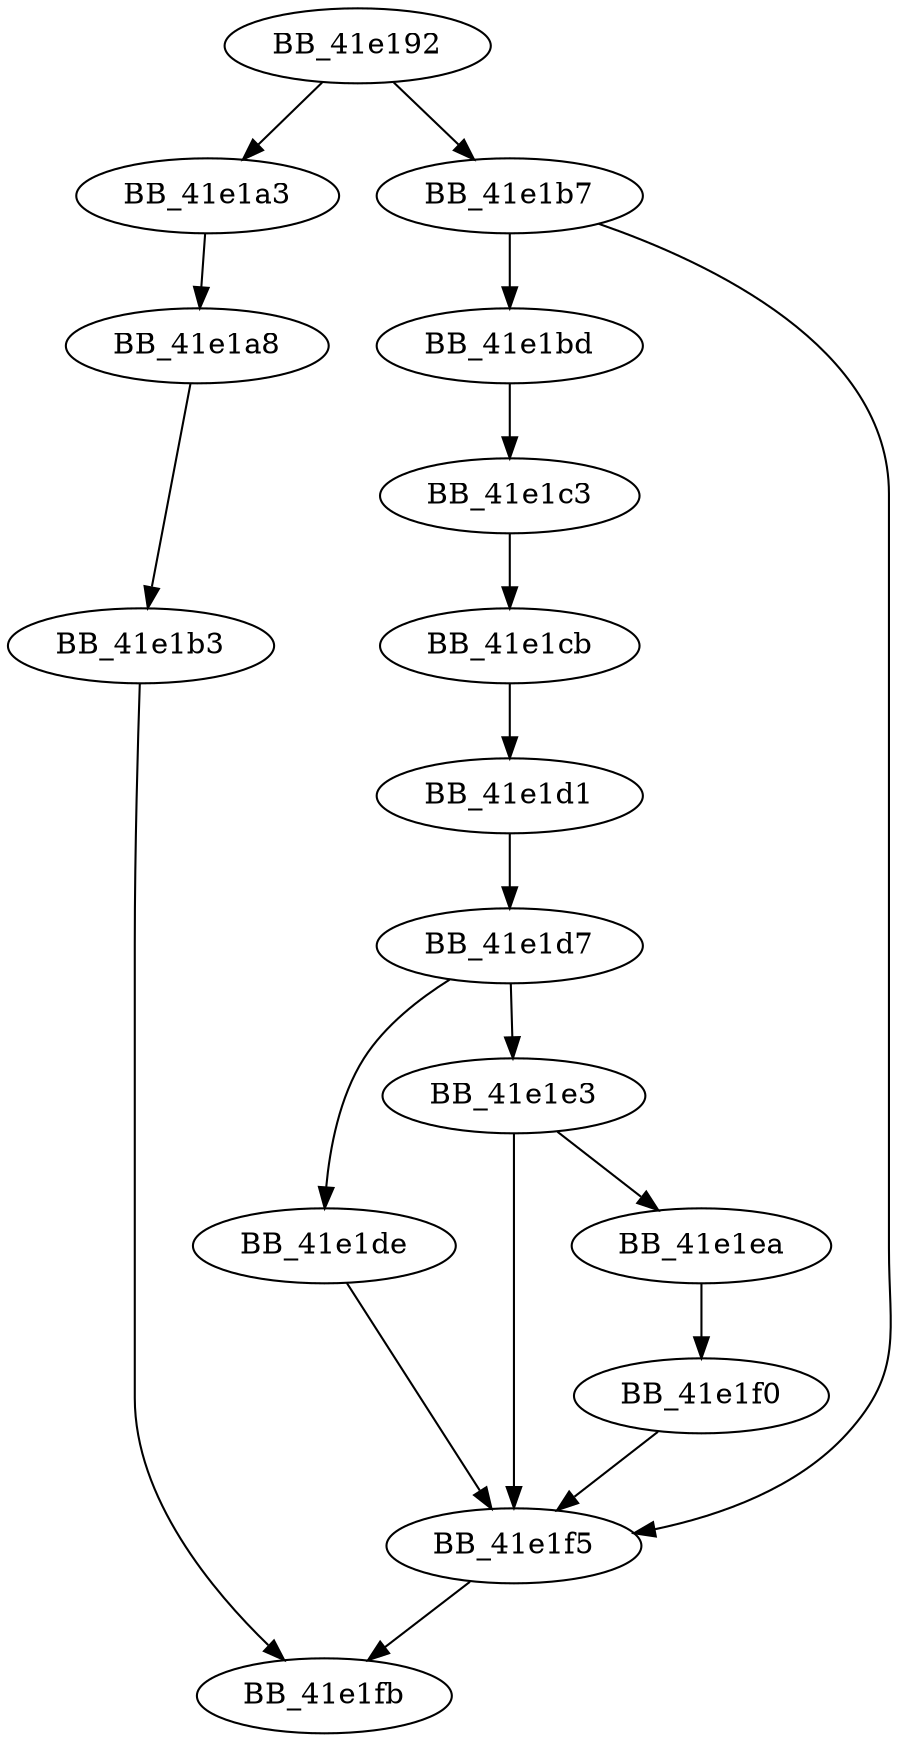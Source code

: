 DiGraph __fclose_nolock{
BB_41e192->BB_41e1a3
BB_41e192->BB_41e1b7
BB_41e1a3->BB_41e1a8
BB_41e1a8->BB_41e1b3
BB_41e1b3->BB_41e1fb
BB_41e1b7->BB_41e1bd
BB_41e1b7->BB_41e1f5
BB_41e1bd->BB_41e1c3
BB_41e1c3->BB_41e1cb
BB_41e1cb->BB_41e1d1
BB_41e1d1->BB_41e1d7
BB_41e1d7->BB_41e1de
BB_41e1d7->BB_41e1e3
BB_41e1de->BB_41e1f5
BB_41e1e3->BB_41e1ea
BB_41e1e3->BB_41e1f5
BB_41e1ea->BB_41e1f0
BB_41e1f0->BB_41e1f5
BB_41e1f5->BB_41e1fb
}
